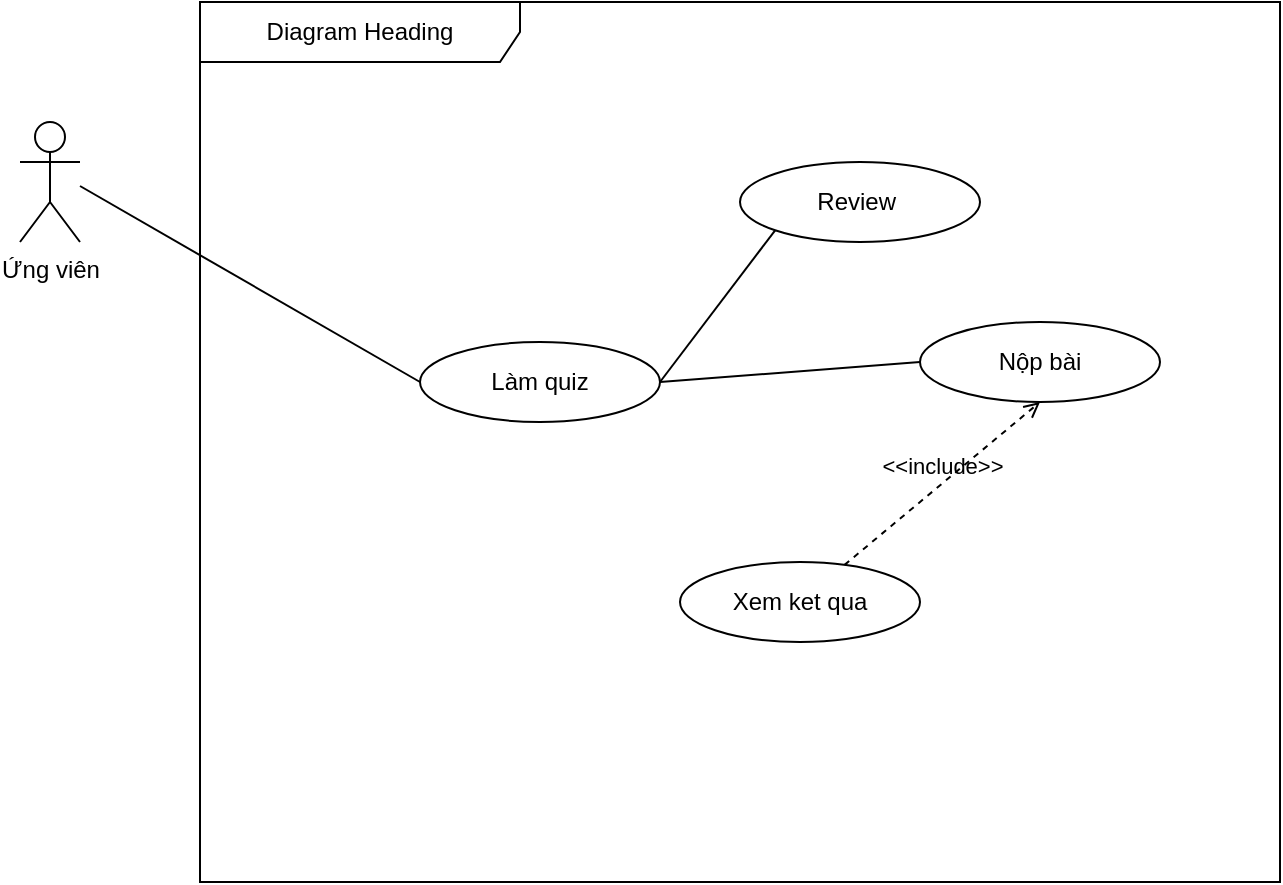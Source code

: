 <mxfile>
    <diagram id="qOrs25G32tILReNdN45e" name="Page-1">
        <mxGraphModel dx="921" dy="646" grid="1" gridSize="10" guides="1" tooltips="1" connect="1" arrows="1" fold="1" page="1" pageScale="1" pageWidth="850" pageHeight="1100" math="0" shadow="0">
            <root>
                <mxCell id="0"/>
                <mxCell id="1" parent="0"/>
                <mxCell id="2" value="Diagram Heading" style="shape=umlFrame;whiteSpace=wrap;html=1;pointerEvents=0;recursiveResize=0;container=1;collapsible=0;width=160;" parent="1" vertex="1">
                    <mxGeometry x="180" y="150" width="540" height="440" as="geometry"/>
                </mxCell>
                <mxCell id="13" value="Xem ket qua" style="ellipse;whiteSpace=wrap;html=1;" parent="2" vertex="1">
                    <mxGeometry x="240" y="280" width="120" height="40" as="geometry"/>
                </mxCell>
                <mxCell id="5" value="Nộp bài" style="ellipse;whiteSpace=wrap;html=1;" parent="2" vertex="1">
                    <mxGeometry x="360" y="160" width="120" height="40" as="geometry"/>
                </mxCell>
                <mxCell id="6" value="Review&amp;nbsp;" style="ellipse;whiteSpace=wrap;html=1;" parent="2" vertex="1">
                    <mxGeometry x="270" y="80" width="120" height="40" as="geometry"/>
                </mxCell>
                <mxCell id="17" value="&amp;lt;&amp;lt;include&amp;gt;&amp;gt;" style="html=1;verticalAlign=bottom;labelBackgroundColor=none;endArrow=open;endFill=0;dashed=1;entryX=0.5;entryY=1;entryDx=0;entryDy=0;" parent="2" source="13" target="5" edge="1">
                    <mxGeometry width="160" relative="1" as="geometry">
                        <mxPoint x="210" y="221" as="sourcePoint"/>
                        <mxPoint x="310" y="360" as="targetPoint"/>
                    </mxGeometry>
                </mxCell>
                <mxCell id="4" value="Làm quiz" style="ellipse;whiteSpace=wrap;html=1;" parent="1" vertex="1">
                    <mxGeometry x="290" y="320" width="120" height="40" as="geometry"/>
                </mxCell>
                <mxCell id="7" value="" style="endArrow=none;startArrow=none;endFill=0;startFill=0;endSize=8;html=1;verticalAlign=bottom;labelBackgroundColor=none;strokeWidth=1;entryX=0;entryY=0.5;entryDx=0;entryDy=0;" parent="1" target="4" edge="1">
                    <mxGeometry width="160" relative="1" as="geometry">
                        <mxPoint x="120" y="242" as="sourcePoint"/>
                        <mxPoint x="280" y="370" as="targetPoint"/>
                    </mxGeometry>
                </mxCell>
                <mxCell id="8" value="" style="endArrow=none;startArrow=none;endFill=0;startFill=0;endSize=8;html=1;verticalAlign=bottom;labelBackgroundColor=none;strokeWidth=1;entryX=1;entryY=0.5;entryDx=0;entryDy=0;exitX=0;exitY=0.5;exitDx=0;exitDy=0;" parent="1" source="5" target="4" edge="1">
                    <mxGeometry width="160" relative="1" as="geometry">
                        <mxPoint x="140" y="262" as="sourcePoint"/>
                        <mxPoint x="310" y="360" as="targetPoint"/>
                    </mxGeometry>
                </mxCell>
                <mxCell id="9" value="Ứng viên" style="shape=umlActor;verticalLabelPosition=bottom;verticalAlign=top;html=1;" parent="1" vertex="1">
                    <mxGeometry x="90" y="210" width="30" height="60" as="geometry"/>
                </mxCell>
                <mxCell id="12" value="" style="endArrow=none;startArrow=none;endFill=0;startFill=0;endSize=8;html=1;verticalAlign=bottom;labelBackgroundColor=none;strokeWidth=1;entryX=0;entryY=1;entryDx=0;entryDy=0;" parent="1" target="6" edge="1">
                    <mxGeometry width="160" relative="1" as="geometry">
                        <mxPoint x="410" y="340" as="sourcePoint"/>
                        <mxPoint x="320" y="370" as="targetPoint"/>
                    </mxGeometry>
                </mxCell>
            </root>
        </mxGraphModel>
    </diagram>
</mxfile>